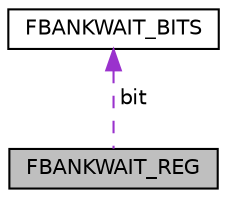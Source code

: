 digraph "FBANKWAIT_REG"
{
  edge [fontname="Helvetica",fontsize="10",labelfontname="Helvetica",labelfontsize="10"];
  node [fontname="Helvetica",fontsize="10",shape=record];
  Node1 [label="FBANKWAIT_REG",height=0.2,width=0.4,color="black", fillcolor="grey75", style="filled", fontcolor="black"];
  Node2 -> Node1 [dir="back",color="darkorchid3",fontsize="10",style="dashed",label=" bit" ,fontname="Helvetica"];
  Node2 [label="FBANKWAIT_BITS",height=0.2,width=0.4,color="black", fillcolor="white", style="filled",URL="$struct_f_b_a_n_k_w_a_i_t___b_i_t_s.html"];
}
